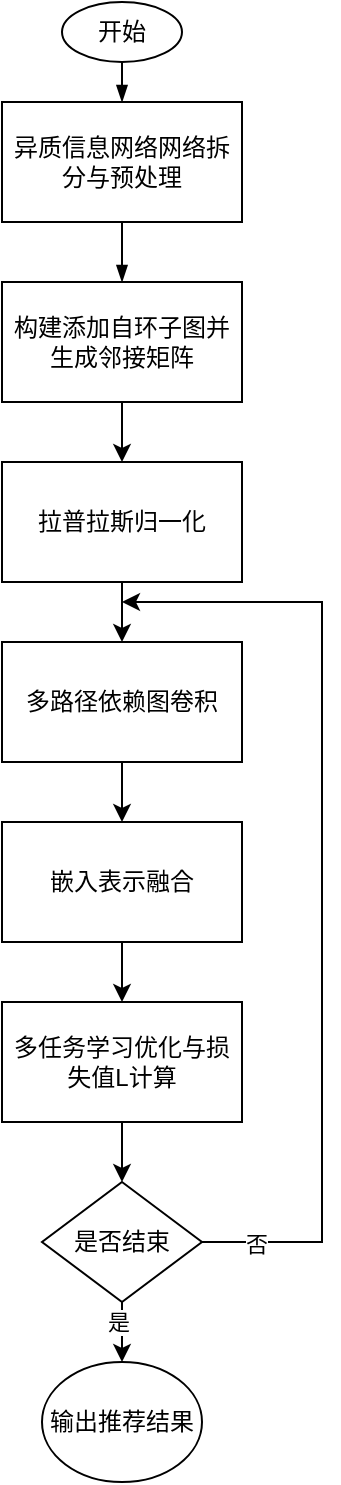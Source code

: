 <mxfile version="28.2.0">
  <diagram id="C5RBs43oDa-KdzZeNtuy" name="Page-1">
    <mxGraphModel dx="1176" dy="638" grid="1" gridSize="10" guides="1" tooltips="1" connect="1" arrows="1" fold="1" page="1" pageScale="1" pageWidth="827" pageHeight="1169" math="0" shadow="0">
      <root>
        <mxCell id="WIyWlLk6GJQsqaUBKTNV-0" />
        <mxCell id="WIyWlLk6GJQsqaUBKTNV-1" parent="WIyWlLk6GJQsqaUBKTNV-0" />
        <mxCell id="Ek9qsPa3f5ZTUrryLah9-0" value="开始" style="ellipse;whiteSpace=wrap;html=1;" vertex="1" parent="WIyWlLk6GJQsqaUBKTNV-1">
          <mxGeometry x="190" y="130" width="60" height="30" as="geometry" />
        </mxCell>
        <mxCell id="Ek9qsPa3f5ZTUrryLah9-1" value="" style="endArrow=blockThin;html=1;rounded=0;endFill=1;entryX=0.5;entryY=0;entryDx=0;entryDy=0;" edge="1" parent="WIyWlLk6GJQsqaUBKTNV-1" target="Ek9qsPa3f5ZTUrryLah9-3">
          <mxGeometry width="50" height="50" relative="1" as="geometry">
            <mxPoint x="220" y="160" as="sourcePoint" />
            <mxPoint x="220" y="180" as="targetPoint" />
          </mxGeometry>
        </mxCell>
        <mxCell id="Ek9qsPa3f5ZTUrryLah9-11" style="edgeStyle=orthogonalEdgeStyle;rounded=0;orthogonalLoop=1;jettySize=auto;html=1;exitX=0.5;exitY=1;exitDx=0;exitDy=0;entryX=0.5;entryY=0;entryDx=0;entryDy=0;endArrow=blockThin;endFill=1;" edge="1" parent="WIyWlLk6GJQsqaUBKTNV-1" source="Ek9qsPa3f5ZTUrryLah9-3" target="Ek9qsPa3f5ZTUrryLah9-4">
          <mxGeometry relative="1" as="geometry" />
        </mxCell>
        <mxCell id="Ek9qsPa3f5ZTUrryLah9-3" value="异质信息网络网络拆分与预处理" style="rounded=0;whiteSpace=wrap;html=1;" vertex="1" parent="WIyWlLk6GJQsqaUBKTNV-1">
          <mxGeometry x="160" y="180" width="120" height="60" as="geometry" />
        </mxCell>
        <mxCell id="Ek9qsPa3f5ZTUrryLah9-12" style="edgeStyle=orthogonalEdgeStyle;rounded=0;orthogonalLoop=1;jettySize=auto;html=1;exitX=0.5;exitY=1;exitDx=0;exitDy=0;entryX=0.5;entryY=0;entryDx=0;entryDy=0;" edge="1" parent="WIyWlLk6GJQsqaUBKTNV-1" source="Ek9qsPa3f5ZTUrryLah9-4" target="Ek9qsPa3f5ZTUrryLah9-5">
          <mxGeometry relative="1" as="geometry" />
        </mxCell>
        <mxCell id="Ek9qsPa3f5ZTUrryLah9-4" value="构建添加自环子图并生成邻接矩阵" style="rounded=0;whiteSpace=wrap;html=1;" vertex="1" parent="WIyWlLk6GJQsqaUBKTNV-1">
          <mxGeometry x="160" y="270" width="120" height="60" as="geometry" />
        </mxCell>
        <mxCell id="Ek9qsPa3f5ZTUrryLah9-13" style="edgeStyle=orthogonalEdgeStyle;rounded=0;orthogonalLoop=1;jettySize=auto;html=1;exitX=0.5;exitY=1;exitDx=0;exitDy=0;entryX=0.5;entryY=0;entryDx=0;entryDy=0;" edge="1" parent="WIyWlLk6GJQsqaUBKTNV-1" source="Ek9qsPa3f5ZTUrryLah9-5" target="Ek9qsPa3f5ZTUrryLah9-6">
          <mxGeometry relative="1" as="geometry" />
        </mxCell>
        <mxCell id="Ek9qsPa3f5ZTUrryLah9-5" value="拉普拉斯归一化" style="rounded=0;whiteSpace=wrap;html=1;" vertex="1" parent="WIyWlLk6GJQsqaUBKTNV-1">
          <mxGeometry x="160" y="360" width="120" height="60" as="geometry" />
        </mxCell>
        <mxCell id="Ek9qsPa3f5ZTUrryLah9-14" style="edgeStyle=orthogonalEdgeStyle;rounded=0;orthogonalLoop=1;jettySize=auto;html=1;exitX=0.5;exitY=1;exitDx=0;exitDy=0;entryX=0.5;entryY=0;entryDx=0;entryDy=0;" edge="1" parent="WIyWlLk6GJQsqaUBKTNV-1" source="Ek9qsPa3f5ZTUrryLah9-6" target="Ek9qsPa3f5ZTUrryLah9-7">
          <mxGeometry relative="1" as="geometry" />
        </mxCell>
        <mxCell id="Ek9qsPa3f5ZTUrryLah9-6" value="多路径依赖图卷积" style="rounded=0;whiteSpace=wrap;html=1;" vertex="1" parent="WIyWlLk6GJQsqaUBKTNV-1">
          <mxGeometry x="160" y="450" width="120" height="60" as="geometry" />
        </mxCell>
        <mxCell id="Ek9qsPa3f5ZTUrryLah9-15" style="edgeStyle=orthogonalEdgeStyle;rounded=0;orthogonalLoop=1;jettySize=auto;html=1;exitX=0.5;exitY=1;exitDx=0;exitDy=0;entryX=0.5;entryY=0;entryDx=0;entryDy=0;" edge="1" parent="WIyWlLk6GJQsqaUBKTNV-1" source="Ek9qsPa3f5ZTUrryLah9-7" target="Ek9qsPa3f5ZTUrryLah9-8">
          <mxGeometry relative="1" as="geometry" />
        </mxCell>
        <mxCell id="Ek9qsPa3f5ZTUrryLah9-7" value="嵌入表示融合" style="rounded=0;whiteSpace=wrap;html=1;" vertex="1" parent="WIyWlLk6GJQsqaUBKTNV-1">
          <mxGeometry x="160" y="540" width="120" height="60" as="geometry" />
        </mxCell>
        <mxCell id="Ek9qsPa3f5ZTUrryLah9-17" style="edgeStyle=orthogonalEdgeStyle;rounded=0;orthogonalLoop=1;jettySize=auto;html=1;exitX=0.5;exitY=1;exitDx=0;exitDy=0;entryX=0.5;entryY=0;entryDx=0;entryDy=0;" edge="1" parent="WIyWlLk6GJQsqaUBKTNV-1" source="Ek9qsPa3f5ZTUrryLah9-8" target="Ek9qsPa3f5ZTUrryLah9-9">
          <mxGeometry relative="1" as="geometry" />
        </mxCell>
        <mxCell id="Ek9qsPa3f5ZTUrryLah9-8" value="多任务学习优化与损失值L计算" style="rounded=0;whiteSpace=wrap;html=1;" vertex="1" parent="WIyWlLk6GJQsqaUBKTNV-1">
          <mxGeometry x="160" y="630" width="120" height="60" as="geometry" />
        </mxCell>
        <mxCell id="Ek9qsPa3f5ZTUrryLah9-18" style="edgeStyle=orthogonalEdgeStyle;rounded=0;orthogonalLoop=1;jettySize=auto;html=1;exitX=0.5;exitY=1;exitDx=0;exitDy=0;entryX=0.5;entryY=0;entryDx=0;entryDy=0;" edge="1" parent="WIyWlLk6GJQsqaUBKTNV-1" source="Ek9qsPa3f5ZTUrryLah9-9" target="Ek9qsPa3f5ZTUrryLah9-10">
          <mxGeometry relative="1" as="geometry" />
        </mxCell>
        <mxCell id="Ek9qsPa3f5ZTUrryLah9-23" value="是" style="edgeLabel;html=1;align=center;verticalAlign=middle;resizable=0;points=[];" vertex="1" connectable="0" parent="Ek9qsPa3f5ZTUrryLah9-18">
          <mxGeometry x="-0.333" y="-2" relative="1" as="geometry">
            <mxPoint as="offset" />
          </mxGeometry>
        </mxCell>
        <mxCell id="Ek9qsPa3f5ZTUrryLah9-19" style="edgeStyle=orthogonalEdgeStyle;rounded=0;orthogonalLoop=1;jettySize=auto;html=1;exitX=1;exitY=0.5;exitDx=0;exitDy=0;" edge="1" parent="WIyWlLk6GJQsqaUBKTNV-1" source="Ek9qsPa3f5ZTUrryLah9-9">
          <mxGeometry relative="1" as="geometry">
            <mxPoint x="220" y="430" as="targetPoint" />
            <Array as="points">
              <mxPoint x="320" y="750" />
              <mxPoint x="320" y="430" />
            </Array>
          </mxGeometry>
        </mxCell>
        <mxCell id="Ek9qsPa3f5ZTUrryLah9-22" value="否" style="edgeLabel;html=1;align=center;verticalAlign=middle;resizable=0;points=[];" vertex="1" connectable="0" parent="Ek9qsPa3f5ZTUrryLah9-19">
          <mxGeometry x="-0.888" y="-1" relative="1" as="geometry">
            <mxPoint as="offset" />
          </mxGeometry>
        </mxCell>
        <mxCell id="Ek9qsPa3f5ZTUrryLah9-9" value="是否结束" style="rhombus;whiteSpace=wrap;html=1;" vertex="1" parent="WIyWlLk6GJQsqaUBKTNV-1">
          <mxGeometry x="180" y="720" width="80" height="60" as="geometry" />
        </mxCell>
        <mxCell id="Ek9qsPa3f5ZTUrryLah9-10" value="输出推荐结果" style="ellipse;whiteSpace=wrap;html=1;" vertex="1" parent="WIyWlLk6GJQsqaUBKTNV-1">
          <mxGeometry x="180" y="810" width="80" height="60" as="geometry" />
        </mxCell>
      </root>
    </mxGraphModel>
  </diagram>
</mxfile>

